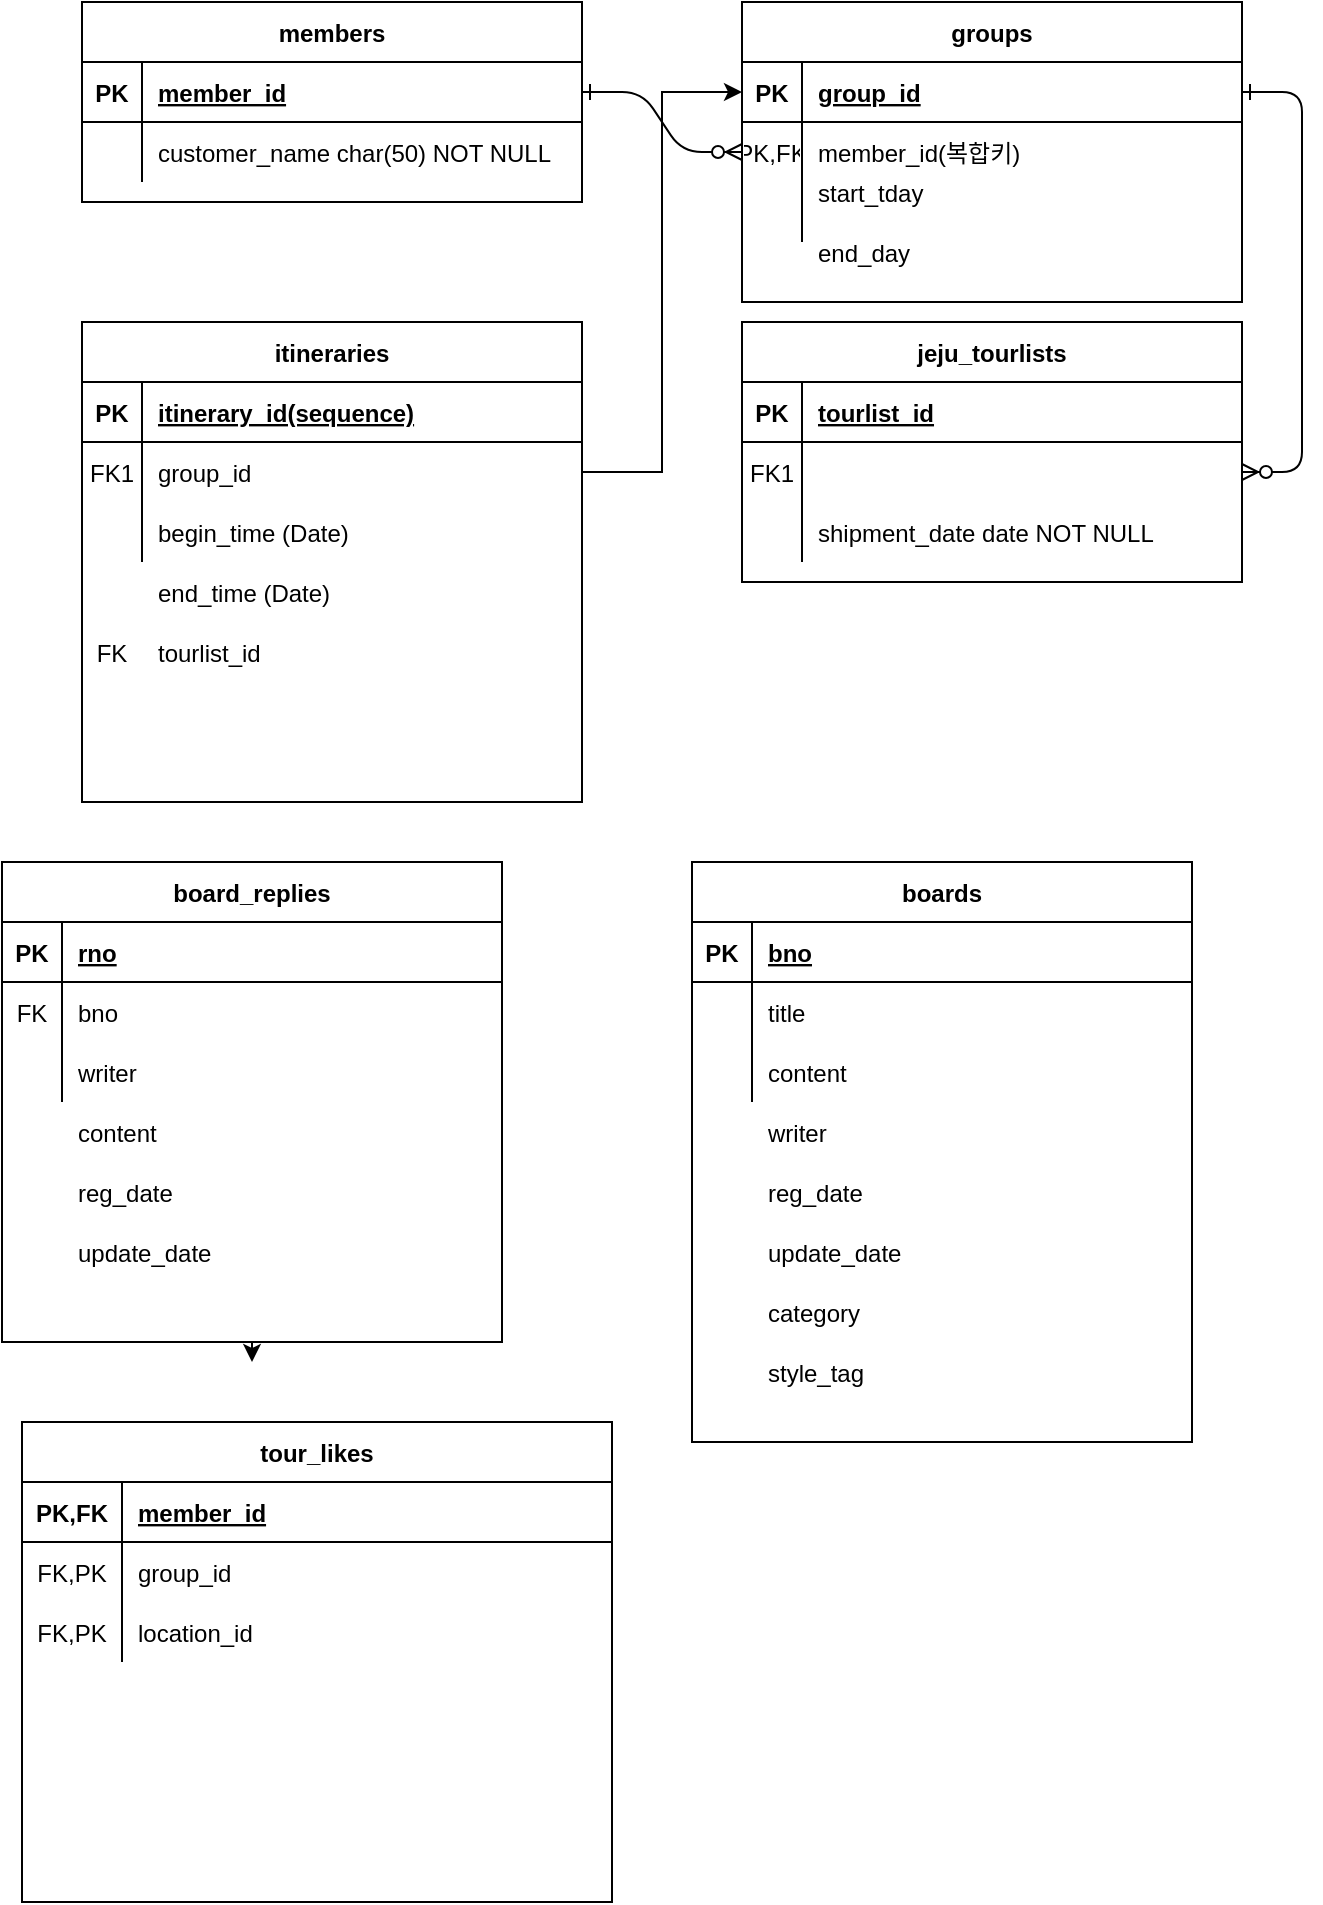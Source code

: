 <mxfile version="14.7.5" type="github">
  <diagram id="R2lEEEUBdFMjLlhIrx00" name="Page-1">
    <mxGraphModel dx="1022" dy="411" grid="1" gridSize="10" guides="1" tooltips="1" connect="1" arrows="1" fold="1" page="1" pageScale="1" pageWidth="850" pageHeight="1100" math="0" shadow="0" extFonts="Permanent Marker^https://fonts.googleapis.com/css?family=Permanent+Marker">
      <root>
        <mxCell id="0" />
        <mxCell id="1" parent="0" />
        <mxCell id="C-vyLk0tnHw3VtMMgP7b-1" value="" style="edgeStyle=entityRelationEdgeStyle;endArrow=ERzeroToMany;startArrow=ERone;endFill=1;startFill=0;" parent="1" source="C-vyLk0tnHw3VtMMgP7b-24" target="C-vyLk0tnHw3VtMMgP7b-6" edge="1">
          <mxGeometry width="100" height="100" relative="1" as="geometry">
            <mxPoint x="340" y="720" as="sourcePoint" />
            <mxPoint x="440" y="620" as="targetPoint" />
          </mxGeometry>
        </mxCell>
        <mxCell id="C-vyLk0tnHw3VtMMgP7b-12" value="" style="edgeStyle=entityRelationEdgeStyle;endArrow=ERzeroToMany;startArrow=ERone;endFill=1;startFill=0;" parent="1" source="C-vyLk0tnHw3VtMMgP7b-3" target="C-vyLk0tnHw3VtMMgP7b-17" edge="1">
          <mxGeometry width="100" height="100" relative="1" as="geometry">
            <mxPoint x="400" y="180" as="sourcePoint" />
            <mxPoint x="460" y="205" as="targetPoint" />
          </mxGeometry>
        </mxCell>
        <mxCell id="C-vyLk0tnHw3VtMMgP7b-2" value="groups" style="shape=table;startSize=30;container=1;collapsible=1;childLayout=tableLayout;fixedRows=1;rowLines=0;fontStyle=1;align=center;resizeLast=1;" parent="1" vertex="1">
          <mxGeometry x="450" y="120" width="250" height="150" as="geometry" />
        </mxCell>
        <mxCell id="C-vyLk0tnHw3VtMMgP7b-3" value="" style="shape=partialRectangle;collapsible=0;dropTarget=0;pointerEvents=0;fillColor=none;points=[[0,0.5],[1,0.5]];portConstraint=eastwest;top=0;left=0;right=0;bottom=1;" parent="C-vyLk0tnHw3VtMMgP7b-2" vertex="1">
          <mxGeometry y="30" width="250" height="30" as="geometry" />
        </mxCell>
        <mxCell id="C-vyLk0tnHw3VtMMgP7b-4" value="PK" style="shape=partialRectangle;overflow=hidden;connectable=0;fillColor=none;top=0;left=0;bottom=0;right=0;fontStyle=1;" parent="C-vyLk0tnHw3VtMMgP7b-3" vertex="1">
          <mxGeometry width="30" height="30" as="geometry" />
        </mxCell>
        <mxCell id="C-vyLk0tnHw3VtMMgP7b-5" value="group_id" style="shape=partialRectangle;overflow=hidden;connectable=0;fillColor=none;top=0;left=0;bottom=0;right=0;align=left;spacingLeft=6;fontStyle=5;" parent="C-vyLk0tnHw3VtMMgP7b-3" vertex="1">
          <mxGeometry x="30" width="220" height="30" as="geometry" />
        </mxCell>
        <mxCell id="C-vyLk0tnHw3VtMMgP7b-6" value="" style="shape=partialRectangle;collapsible=0;dropTarget=0;pointerEvents=0;fillColor=none;points=[[0,0.5],[1,0.5]];portConstraint=eastwest;top=0;left=0;right=0;bottom=0;" parent="C-vyLk0tnHw3VtMMgP7b-2" vertex="1">
          <mxGeometry y="60" width="250" height="30" as="geometry" />
        </mxCell>
        <mxCell id="C-vyLk0tnHw3VtMMgP7b-7" value="PK,FK" style="shape=partialRectangle;overflow=hidden;connectable=0;fillColor=none;top=0;left=0;bottom=0;right=0;" parent="C-vyLk0tnHw3VtMMgP7b-6" vertex="1">
          <mxGeometry width="30" height="30" as="geometry" />
        </mxCell>
        <mxCell id="C-vyLk0tnHw3VtMMgP7b-8" value="member_id(복합키)" style="shape=partialRectangle;overflow=hidden;connectable=0;fillColor=none;top=0;left=0;bottom=0;right=0;align=left;spacingLeft=6;" parent="C-vyLk0tnHw3VtMMgP7b-6" vertex="1">
          <mxGeometry x="30" width="220" height="30" as="geometry" />
        </mxCell>
        <mxCell id="C-vyLk0tnHw3VtMMgP7b-9" value="" style="shape=partialRectangle;collapsible=0;dropTarget=0;pointerEvents=0;fillColor=none;points=[[0,0.5],[1,0.5]];portConstraint=eastwest;top=0;left=0;right=0;bottom=0;" parent="C-vyLk0tnHw3VtMMgP7b-2" vertex="1">
          <mxGeometry y="90" width="250" height="30" as="geometry" />
        </mxCell>
        <mxCell id="C-vyLk0tnHw3VtMMgP7b-10" value="" style="shape=partialRectangle;overflow=hidden;connectable=0;fillColor=none;top=0;left=0;bottom=0;right=0;" parent="C-vyLk0tnHw3VtMMgP7b-9" vertex="1">
          <mxGeometry width="30" height="30" as="geometry" />
        </mxCell>
        <mxCell id="C-vyLk0tnHw3VtMMgP7b-11" value="" style="shape=partialRectangle;overflow=hidden;connectable=0;fillColor=none;top=0;left=0;bottom=0;right=0;align=left;spacingLeft=6;" parent="C-vyLk0tnHw3VtMMgP7b-9" vertex="1">
          <mxGeometry x="30" width="220" height="30" as="geometry" />
        </mxCell>
        <mxCell id="C-vyLk0tnHw3VtMMgP7b-13" value="jeju_tourlists" style="shape=table;startSize=30;container=1;collapsible=1;childLayout=tableLayout;fixedRows=1;rowLines=0;fontStyle=1;align=center;resizeLast=1;" parent="1" vertex="1">
          <mxGeometry x="450" y="280" width="250" height="130" as="geometry" />
        </mxCell>
        <mxCell id="C-vyLk0tnHw3VtMMgP7b-14" value="" style="shape=partialRectangle;collapsible=0;dropTarget=0;pointerEvents=0;fillColor=none;points=[[0,0.5],[1,0.5]];portConstraint=eastwest;top=0;left=0;right=0;bottom=1;" parent="C-vyLk0tnHw3VtMMgP7b-13" vertex="1">
          <mxGeometry y="30" width="250" height="30" as="geometry" />
        </mxCell>
        <mxCell id="C-vyLk0tnHw3VtMMgP7b-15" value="PK" style="shape=partialRectangle;overflow=hidden;connectable=0;fillColor=none;top=0;left=0;bottom=0;right=0;fontStyle=1;" parent="C-vyLk0tnHw3VtMMgP7b-14" vertex="1">
          <mxGeometry width="30" height="30" as="geometry" />
        </mxCell>
        <mxCell id="C-vyLk0tnHw3VtMMgP7b-16" value="tourlist_id" style="shape=partialRectangle;overflow=hidden;connectable=0;fillColor=none;top=0;left=0;bottom=0;right=0;align=left;spacingLeft=6;fontStyle=5;" parent="C-vyLk0tnHw3VtMMgP7b-14" vertex="1">
          <mxGeometry x="30" width="220" height="30" as="geometry" />
        </mxCell>
        <mxCell id="C-vyLk0tnHw3VtMMgP7b-17" value="" style="shape=partialRectangle;collapsible=0;dropTarget=0;pointerEvents=0;fillColor=none;points=[[0,0.5],[1,0.5]];portConstraint=eastwest;top=0;left=0;right=0;bottom=0;" parent="C-vyLk0tnHw3VtMMgP7b-13" vertex="1">
          <mxGeometry y="60" width="250" height="30" as="geometry" />
        </mxCell>
        <mxCell id="C-vyLk0tnHw3VtMMgP7b-18" value="FK1" style="shape=partialRectangle;overflow=hidden;connectable=0;fillColor=none;top=0;left=0;bottom=0;right=0;" parent="C-vyLk0tnHw3VtMMgP7b-17" vertex="1">
          <mxGeometry width="30" height="30" as="geometry" />
        </mxCell>
        <mxCell id="C-vyLk0tnHw3VtMMgP7b-19" value="" style="shape=partialRectangle;overflow=hidden;connectable=0;fillColor=none;top=0;left=0;bottom=0;right=0;align=left;spacingLeft=6;" parent="C-vyLk0tnHw3VtMMgP7b-17" vertex="1">
          <mxGeometry x="30" width="220" height="30" as="geometry" />
        </mxCell>
        <mxCell id="C-vyLk0tnHw3VtMMgP7b-20" value="" style="shape=partialRectangle;collapsible=0;dropTarget=0;pointerEvents=0;fillColor=none;points=[[0,0.5],[1,0.5]];portConstraint=eastwest;top=0;left=0;right=0;bottom=0;" parent="C-vyLk0tnHw3VtMMgP7b-13" vertex="1">
          <mxGeometry y="90" width="250" height="30" as="geometry" />
        </mxCell>
        <mxCell id="C-vyLk0tnHw3VtMMgP7b-21" value="" style="shape=partialRectangle;overflow=hidden;connectable=0;fillColor=none;top=0;left=0;bottom=0;right=0;" parent="C-vyLk0tnHw3VtMMgP7b-20" vertex="1">
          <mxGeometry width="30" height="30" as="geometry" />
        </mxCell>
        <mxCell id="C-vyLk0tnHw3VtMMgP7b-22" value="shipment_date date NOT NULL" style="shape=partialRectangle;overflow=hidden;connectable=0;fillColor=none;top=0;left=0;bottom=0;right=0;align=left;spacingLeft=6;" parent="C-vyLk0tnHw3VtMMgP7b-20" vertex="1">
          <mxGeometry x="30" width="220" height="30" as="geometry" />
        </mxCell>
        <mxCell id="C-vyLk0tnHw3VtMMgP7b-23" value="members" style="shape=table;startSize=30;container=1;collapsible=1;childLayout=tableLayout;fixedRows=1;rowLines=0;fontStyle=1;align=center;resizeLast=1;" parent="1" vertex="1">
          <mxGeometry x="120" y="120" width="250" height="100" as="geometry" />
        </mxCell>
        <mxCell id="C-vyLk0tnHw3VtMMgP7b-24" value="" style="shape=partialRectangle;collapsible=0;dropTarget=0;pointerEvents=0;fillColor=none;points=[[0,0.5],[1,0.5]];portConstraint=eastwest;top=0;left=0;right=0;bottom=1;" parent="C-vyLk0tnHw3VtMMgP7b-23" vertex="1">
          <mxGeometry y="30" width="250" height="30" as="geometry" />
        </mxCell>
        <mxCell id="C-vyLk0tnHw3VtMMgP7b-25" value="PK" style="shape=partialRectangle;overflow=hidden;connectable=0;fillColor=none;top=0;left=0;bottom=0;right=0;fontStyle=1;" parent="C-vyLk0tnHw3VtMMgP7b-24" vertex="1">
          <mxGeometry width="30" height="30" as="geometry" />
        </mxCell>
        <mxCell id="C-vyLk0tnHw3VtMMgP7b-26" value="member_id" style="shape=partialRectangle;overflow=hidden;connectable=0;fillColor=none;top=0;left=0;bottom=0;right=0;align=left;spacingLeft=6;fontStyle=5;" parent="C-vyLk0tnHw3VtMMgP7b-24" vertex="1">
          <mxGeometry x="30" width="220" height="30" as="geometry" />
        </mxCell>
        <mxCell id="C-vyLk0tnHw3VtMMgP7b-27" value="" style="shape=partialRectangle;collapsible=0;dropTarget=0;pointerEvents=0;fillColor=none;points=[[0,0.5],[1,0.5]];portConstraint=eastwest;top=0;left=0;right=0;bottom=0;" parent="C-vyLk0tnHw3VtMMgP7b-23" vertex="1">
          <mxGeometry y="60" width="250" height="30" as="geometry" />
        </mxCell>
        <mxCell id="C-vyLk0tnHw3VtMMgP7b-28" value="" style="shape=partialRectangle;overflow=hidden;connectable=0;fillColor=none;top=0;left=0;bottom=0;right=0;" parent="C-vyLk0tnHw3VtMMgP7b-27" vertex="1">
          <mxGeometry width="30" height="30" as="geometry" />
        </mxCell>
        <mxCell id="C-vyLk0tnHw3VtMMgP7b-29" value="customer_name char(50) NOT NULL" style="shape=partialRectangle;overflow=hidden;connectable=0;fillColor=none;top=0;left=0;bottom=0;right=0;align=left;spacingLeft=6;" parent="C-vyLk0tnHw3VtMMgP7b-27" vertex="1">
          <mxGeometry x="30" width="220" height="30" as="geometry" />
        </mxCell>
        <mxCell id="G1X6z-pqs9MJgb4z-90c-1" value="itineraries" style="shape=table;startSize=30;container=1;collapsible=1;childLayout=tableLayout;fixedRows=1;rowLines=0;fontStyle=1;align=center;resizeLast=1;" vertex="1" parent="1">
          <mxGeometry x="120" y="280" width="250" height="240" as="geometry" />
        </mxCell>
        <mxCell id="G1X6z-pqs9MJgb4z-90c-2" value="" style="shape=partialRectangle;collapsible=0;dropTarget=0;pointerEvents=0;fillColor=none;points=[[0,0.5],[1,0.5]];portConstraint=eastwest;top=0;left=0;right=0;bottom=1;" vertex="1" parent="G1X6z-pqs9MJgb4z-90c-1">
          <mxGeometry y="30" width="250" height="30" as="geometry" />
        </mxCell>
        <mxCell id="G1X6z-pqs9MJgb4z-90c-3" value="PK" style="shape=partialRectangle;overflow=hidden;connectable=0;fillColor=none;top=0;left=0;bottom=0;right=0;fontStyle=1;" vertex="1" parent="G1X6z-pqs9MJgb4z-90c-2">
          <mxGeometry width="30" height="30" as="geometry" />
        </mxCell>
        <mxCell id="G1X6z-pqs9MJgb4z-90c-4" value="itinerary_id(sequence)" style="shape=partialRectangle;overflow=hidden;connectable=0;fillColor=none;top=0;left=0;bottom=0;right=0;align=left;spacingLeft=6;fontStyle=5;" vertex="1" parent="G1X6z-pqs9MJgb4z-90c-2">
          <mxGeometry x="30" width="220" height="30" as="geometry" />
        </mxCell>
        <mxCell id="G1X6z-pqs9MJgb4z-90c-5" value="" style="shape=partialRectangle;collapsible=0;dropTarget=0;pointerEvents=0;fillColor=none;points=[[0,0.5],[1,0.5]];portConstraint=eastwest;top=0;left=0;right=0;bottom=0;" vertex="1" parent="G1X6z-pqs9MJgb4z-90c-1">
          <mxGeometry y="60" width="250" height="30" as="geometry" />
        </mxCell>
        <mxCell id="G1X6z-pqs9MJgb4z-90c-6" value="FK1" style="shape=partialRectangle;overflow=hidden;connectable=0;fillColor=none;top=0;left=0;bottom=0;right=0;" vertex="1" parent="G1X6z-pqs9MJgb4z-90c-5">
          <mxGeometry width="30" height="30" as="geometry" />
        </mxCell>
        <mxCell id="G1X6z-pqs9MJgb4z-90c-7" value="group_id" style="shape=partialRectangle;overflow=hidden;connectable=0;fillColor=none;top=0;left=0;bottom=0;right=0;align=left;spacingLeft=6;" vertex="1" parent="G1X6z-pqs9MJgb4z-90c-5">
          <mxGeometry x="30" width="220" height="30" as="geometry" />
        </mxCell>
        <mxCell id="G1X6z-pqs9MJgb4z-90c-8" value="" style="shape=partialRectangle;collapsible=0;dropTarget=0;pointerEvents=0;fillColor=none;points=[[0,0.5],[1,0.5]];portConstraint=eastwest;top=0;left=0;right=0;bottom=0;" vertex="1" parent="G1X6z-pqs9MJgb4z-90c-1">
          <mxGeometry y="90" width="250" height="30" as="geometry" />
        </mxCell>
        <mxCell id="G1X6z-pqs9MJgb4z-90c-9" value="" style="shape=partialRectangle;overflow=hidden;connectable=0;fillColor=none;top=0;left=0;bottom=0;right=0;" vertex="1" parent="G1X6z-pqs9MJgb4z-90c-8">
          <mxGeometry width="30" height="30" as="geometry" />
        </mxCell>
        <mxCell id="G1X6z-pqs9MJgb4z-90c-10" value="begin_time (Date)" style="shape=partialRectangle;overflow=hidden;connectable=0;fillColor=none;top=0;left=0;bottom=0;right=0;align=left;spacingLeft=6;" vertex="1" parent="G1X6z-pqs9MJgb4z-90c-8">
          <mxGeometry x="30" width="220" height="30" as="geometry" />
        </mxCell>
        <mxCell id="G1X6z-pqs9MJgb4z-90c-11" value="end_time (Date)" style="shape=partialRectangle;overflow=hidden;connectable=0;fillColor=none;top=0;left=0;bottom=0;right=0;align=left;spacingLeft=6;" vertex="1" parent="1">
          <mxGeometry x="150" y="400" width="220" height="30" as="geometry" />
        </mxCell>
        <mxCell id="G1X6z-pqs9MJgb4z-90c-12" value="tourlist_id" style="shape=partialRectangle;overflow=hidden;connectable=0;fillColor=none;top=0;left=0;bottom=0;right=0;align=left;spacingLeft=6;" vertex="1" parent="1">
          <mxGeometry x="150" y="430" width="220" height="30" as="geometry" />
        </mxCell>
        <mxCell id="G1X6z-pqs9MJgb4z-90c-13" value="FK" style="shape=partialRectangle;overflow=hidden;connectable=0;fillColor=none;top=0;left=0;bottom=0;right=0;" vertex="1" parent="1">
          <mxGeometry x="120" y="430" width="30" height="30" as="geometry" />
        </mxCell>
        <mxCell id="G1X6z-pqs9MJgb4z-90c-14" style="edgeStyle=orthogonalEdgeStyle;rounded=0;orthogonalLoop=1;jettySize=auto;html=1;exitX=1;exitY=0.5;exitDx=0;exitDy=0;entryX=0;entryY=0.5;entryDx=0;entryDy=0;" edge="1" parent="1" source="G1X6z-pqs9MJgb4z-90c-5" target="C-vyLk0tnHw3VtMMgP7b-3">
          <mxGeometry relative="1" as="geometry" />
        </mxCell>
        <mxCell id="G1X6z-pqs9MJgb4z-90c-15" value="start_tday" style="shape=partialRectangle;overflow=hidden;connectable=0;fillColor=none;top=0;left=0;bottom=0;right=0;align=left;spacingLeft=6;" vertex="1" parent="1">
          <mxGeometry x="480" y="200" width="220" height="30" as="geometry" />
        </mxCell>
        <mxCell id="G1X6z-pqs9MJgb4z-90c-16" value="end_day" style="shape=partialRectangle;overflow=hidden;connectable=0;fillColor=none;top=0;left=0;bottom=0;right=0;align=left;spacingLeft=6;" vertex="1" parent="1">
          <mxGeometry x="480" y="230" width="220" height="30" as="geometry" />
        </mxCell>
        <mxCell id="G1X6z-pqs9MJgb4z-90c-17" value="boards" style="shape=table;startSize=30;container=1;collapsible=1;childLayout=tableLayout;fixedRows=1;rowLines=0;fontStyle=1;align=center;resizeLast=1;" vertex="1" parent="1">
          <mxGeometry x="425" y="550" width="250" height="290" as="geometry" />
        </mxCell>
        <mxCell id="G1X6z-pqs9MJgb4z-90c-18" value="" style="shape=partialRectangle;collapsible=0;dropTarget=0;pointerEvents=0;fillColor=none;points=[[0,0.5],[1,0.5]];portConstraint=eastwest;top=0;left=0;right=0;bottom=1;" vertex="1" parent="G1X6z-pqs9MJgb4z-90c-17">
          <mxGeometry y="30" width="250" height="30" as="geometry" />
        </mxCell>
        <mxCell id="G1X6z-pqs9MJgb4z-90c-19" value="PK" style="shape=partialRectangle;overflow=hidden;connectable=0;fillColor=none;top=0;left=0;bottom=0;right=0;fontStyle=1;" vertex="1" parent="G1X6z-pqs9MJgb4z-90c-18">
          <mxGeometry width="30" height="30" as="geometry" />
        </mxCell>
        <mxCell id="G1X6z-pqs9MJgb4z-90c-20" value="bno" style="shape=partialRectangle;overflow=hidden;connectable=0;fillColor=none;top=0;left=0;bottom=0;right=0;align=left;spacingLeft=6;fontStyle=5;" vertex="1" parent="G1X6z-pqs9MJgb4z-90c-18">
          <mxGeometry x="30" width="220" height="30" as="geometry" />
        </mxCell>
        <mxCell id="G1X6z-pqs9MJgb4z-90c-21" value="" style="shape=partialRectangle;collapsible=0;dropTarget=0;pointerEvents=0;fillColor=none;points=[[0,0.5],[1,0.5]];portConstraint=eastwest;top=0;left=0;right=0;bottom=0;" vertex="1" parent="G1X6z-pqs9MJgb4z-90c-17">
          <mxGeometry y="60" width="250" height="30" as="geometry" />
        </mxCell>
        <mxCell id="G1X6z-pqs9MJgb4z-90c-22" value="" style="shape=partialRectangle;overflow=hidden;connectable=0;fillColor=none;top=0;left=0;bottom=0;right=0;" vertex="1" parent="G1X6z-pqs9MJgb4z-90c-21">
          <mxGeometry width="30" height="30" as="geometry" />
        </mxCell>
        <mxCell id="G1X6z-pqs9MJgb4z-90c-23" value="title" style="shape=partialRectangle;overflow=hidden;connectable=0;fillColor=none;top=0;left=0;bottom=0;right=0;align=left;spacingLeft=6;" vertex="1" parent="G1X6z-pqs9MJgb4z-90c-21">
          <mxGeometry x="30" width="220" height="30" as="geometry" />
        </mxCell>
        <mxCell id="G1X6z-pqs9MJgb4z-90c-24" value="" style="shape=partialRectangle;collapsible=0;dropTarget=0;pointerEvents=0;fillColor=none;points=[[0,0.5],[1,0.5]];portConstraint=eastwest;top=0;left=0;right=0;bottom=0;" vertex="1" parent="G1X6z-pqs9MJgb4z-90c-17">
          <mxGeometry y="90" width="250" height="30" as="geometry" />
        </mxCell>
        <mxCell id="G1X6z-pqs9MJgb4z-90c-25" value="" style="shape=partialRectangle;overflow=hidden;connectable=0;fillColor=none;top=0;left=0;bottom=0;right=0;" vertex="1" parent="G1X6z-pqs9MJgb4z-90c-24">
          <mxGeometry width="30" height="30" as="geometry" />
        </mxCell>
        <mxCell id="G1X6z-pqs9MJgb4z-90c-26" value="content" style="shape=partialRectangle;overflow=hidden;connectable=0;fillColor=none;top=0;left=0;bottom=0;right=0;align=left;spacingLeft=6;" vertex="1" parent="G1X6z-pqs9MJgb4z-90c-24">
          <mxGeometry x="30" width="220" height="30" as="geometry" />
        </mxCell>
        <mxCell id="G1X6z-pqs9MJgb4z-90c-45" style="edgeStyle=orthogonalEdgeStyle;rounded=0;orthogonalLoop=1;jettySize=auto;html=1;exitX=0.5;exitY=1;exitDx=0;exitDy=0;" edge="1" parent="1" source="G1X6z-pqs9MJgb4z-90c-27">
          <mxGeometry relative="1" as="geometry">
            <mxPoint x="205" y="800" as="targetPoint" />
          </mxGeometry>
        </mxCell>
        <mxCell id="G1X6z-pqs9MJgb4z-90c-27" value="board_replies" style="shape=table;startSize=30;container=1;collapsible=1;childLayout=tableLayout;fixedRows=1;rowLines=0;fontStyle=1;align=center;resizeLast=1;" vertex="1" parent="1">
          <mxGeometry x="80" y="550" width="250" height="240" as="geometry" />
        </mxCell>
        <mxCell id="G1X6z-pqs9MJgb4z-90c-28" value="" style="shape=partialRectangle;collapsible=0;dropTarget=0;pointerEvents=0;fillColor=none;points=[[0,0.5],[1,0.5]];portConstraint=eastwest;top=0;left=0;right=0;bottom=1;" vertex="1" parent="G1X6z-pqs9MJgb4z-90c-27">
          <mxGeometry y="30" width="250" height="30" as="geometry" />
        </mxCell>
        <mxCell id="G1X6z-pqs9MJgb4z-90c-29" value="PK" style="shape=partialRectangle;overflow=hidden;connectable=0;fillColor=none;top=0;left=0;bottom=0;right=0;fontStyle=1;" vertex="1" parent="G1X6z-pqs9MJgb4z-90c-28">
          <mxGeometry width="30" height="30" as="geometry" />
        </mxCell>
        <mxCell id="G1X6z-pqs9MJgb4z-90c-30" value="rno" style="shape=partialRectangle;overflow=hidden;connectable=0;fillColor=none;top=0;left=0;bottom=0;right=0;align=left;spacingLeft=6;fontStyle=5;" vertex="1" parent="G1X6z-pqs9MJgb4z-90c-28">
          <mxGeometry x="30" width="220" height="30" as="geometry" />
        </mxCell>
        <mxCell id="G1X6z-pqs9MJgb4z-90c-31" value="" style="shape=partialRectangle;collapsible=0;dropTarget=0;pointerEvents=0;fillColor=none;points=[[0,0.5],[1,0.5]];portConstraint=eastwest;top=0;left=0;right=0;bottom=0;" vertex="1" parent="G1X6z-pqs9MJgb4z-90c-27">
          <mxGeometry y="60" width="250" height="30" as="geometry" />
        </mxCell>
        <mxCell id="G1X6z-pqs9MJgb4z-90c-32" value="FK" style="shape=partialRectangle;overflow=hidden;connectable=0;fillColor=none;top=0;left=0;bottom=0;right=0;" vertex="1" parent="G1X6z-pqs9MJgb4z-90c-31">
          <mxGeometry width="30" height="30" as="geometry" />
        </mxCell>
        <mxCell id="G1X6z-pqs9MJgb4z-90c-33" value="bno" style="shape=partialRectangle;overflow=hidden;connectable=0;fillColor=none;top=0;left=0;bottom=0;right=0;align=left;spacingLeft=6;" vertex="1" parent="G1X6z-pqs9MJgb4z-90c-31">
          <mxGeometry x="30" width="220" height="30" as="geometry" />
        </mxCell>
        <mxCell id="G1X6z-pqs9MJgb4z-90c-34" value="" style="shape=partialRectangle;collapsible=0;dropTarget=0;pointerEvents=0;fillColor=none;points=[[0,0.5],[1,0.5]];portConstraint=eastwest;top=0;left=0;right=0;bottom=0;" vertex="1" parent="G1X6z-pqs9MJgb4z-90c-27">
          <mxGeometry y="90" width="250" height="30" as="geometry" />
        </mxCell>
        <mxCell id="G1X6z-pqs9MJgb4z-90c-35" value="" style="shape=partialRectangle;overflow=hidden;connectable=0;fillColor=none;top=0;left=0;bottom=0;right=0;" vertex="1" parent="G1X6z-pqs9MJgb4z-90c-34">
          <mxGeometry width="30" height="30" as="geometry" />
        </mxCell>
        <mxCell id="G1X6z-pqs9MJgb4z-90c-36" value="writer" style="shape=partialRectangle;overflow=hidden;connectable=0;fillColor=none;top=0;left=0;bottom=0;right=0;align=left;spacingLeft=6;" vertex="1" parent="G1X6z-pqs9MJgb4z-90c-34">
          <mxGeometry x="30" width="220" height="30" as="geometry" />
        </mxCell>
        <mxCell id="G1X6z-pqs9MJgb4z-90c-37" value="writer" style="shape=partialRectangle;overflow=hidden;connectable=0;fillColor=none;top=0;left=0;bottom=0;right=0;align=left;spacingLeft=6;" vertex="1" parent="1">
          <mxGeometry x="455" y="670" width="220" height="30" as="geometry" />
        </mxCell>
        <mxCell id="G1X6z-pqs9MJgb4z-90c-38" value="reg_date" style="shape=partialRectangle;overflow=hidden;connectable=0;fillColor=none;top=0;left=0;bottom=0;right=0;align=left;spacingLeft=6;" vertex="1" parent="1">
          <mxGeometry x="455" y="700" width="220" height="30" as="geometry" />
        </mxCell>
        <mxCell id="G1X6z-pqs9MJgb4z-90c-39" value="update_date" style="shape=partialRectangle;overflow=hidden;connectable=0;fillColor=none;top=0;left=0;bottom=0;right=0;align=left;spacingLeft=6;" vertex="1" parent="1">
          <mxGeometry x="455" y="730" width="220" height="30" as="geometry" />
        </mxCell>
        <mxCell id="G1X6z-pqs9MJgb4z-90c-40" value="category" style="shape=partialRectangle;overflow=hidden;connectable=0;fillColor=none;top=0;left=0;bottom=0;right=0;align=left;spacingLeft=6;" vertex="1" parent="1">
          <mxGeometry x="455" y="760" width="220" height="30" as="geometry" />
        </mxCell>
        <mxCell id="G1X6z-pqs9MJgb4z-90c-41" value="style_tag" style="shape=partialRectangle;overflow=hidden;connectable=0;fillColor=none;top=0;left=0;bottom=0;right=0;align=left;spacingLeft=6;" vertex="1" parent="1">
          <mxGeometry x="455" y="790" width="220" height="30" as="geometry" />
        </mxCell>
        <mxCell id="G1X6z-pqs9MJgb4z-90c-42" value="content" style="shape=partialRectangle;overflow=hidden;connectable=0;fillColor=none;top=0;left=0;bottom=0;right=0;align=left;spacingLeft=6;" vertex="1" parent="1">
          <mxGeometry x="110" y="670" width="220" height="30" as="geometry" />
        </mxCell>
        <mxCell id="G1X6z-pqs9MJgb4z-90c-43" value="reg_date" style="shape=partialRectangle;overflow=hidden;connectable=0;fillColor=none;top=0;left=0;bottom=0;right=0;align=left;spacingLeft=6;" vertex="1" parent="1">
          <mxGeometry x="110" y="700" width="220" height="30" as="geometry" />
        </mxCell>
        <mxCell id="G1X6z-pqs9MJgb4z-90c-44" value="update_date" style="shape=partialRectangle;overflow=hidden;connectable=0;fillColor=none;top=0;left=0;bottom=0;right=0;align=left;spacingLeft=6;" vertex="1" parent="1">
          <mxGeometry x="110" y="730" width="220" height="30" as="geometry" />
        </mxCell>
        <mxCell id="G1X6z-pqs9MJgb4z-90c-46" value="tour_likes" style="shape=table;startSize=30;container=1;collapsible=1;childLayout=tableLayout;fixedRows=1;rowLines=0;fontStyle=1;align=center;resizeLast=1;" vertex="1" parent="1">
          <mxGeometry x="90" y="830" width="295" height="240" as="geometry" />
        </mxCell>
        <mxCell id="G1X6z-pqs9MJgb4z-90c-47" value="" style="shape=partialRectangle;collapsible=0;dropTarget=0;pointerEvents=0;fillColor=none;points=[[0,0.5],[1,0.5]];portConstraint=eastwest;top=0;left=0;right=0;bottom=1;" vertex="1" parent="G1X6z-pqs9MJgb4z-90c-46">
          <mxGeometry y="30" width="295" height="30" as="geometry" />
        </mxCell>
        <mxCell id="G1X6z-pqs9MJgb4z-90c-48" value="PK,FK" style="shape=partialRectangle;overflow=hidden;connectable=0;fillColor=none;top=0;left=0;bottom=0;right=0;fontStyle=1;" vertex="1" parent="G1X6z-pqs9MJgb4z-90c-47">
          <mxGeometry width="50" height="30" as="geometry" />
        </mxCell>
        <mxCell id="G1X6z-pqs9MJgb4z-90c-49" value="member_id" style="shape=partialRectangle;overflow=hidden;connectable=0;fillColor=none;top=0;left=0;bottom=0;right=0;align=left;spacingLeft=6;fontStyle=5;" vertex="1" parent="G1X6z-pqs9MJgb4z-90c-47">
          <mxGeometry x="50" width="245" height="30" as="geometry" />
        </mxCell>
        <mxCell id="G1X6z-pqs9MJgb4z-90c-50" value="" style="shape=partialRectangle;collapsible=0;dropTarget=0;pointerEvents=0;fillColor=none;points=[[0,0.5],[1,0.5]];portConstraint=eastwest;top=0;left=0;right=0;bottom=0;" vertex="1" parent="G1X6z-pqs9MJgb4z-90c-46">
          <mxGeometry y="60" width="295" height="30" as="geometry" />
        </mxCell>
        <mxCell id="G1X6z-pqs9MJgb4z-90c-51" value="FK,PK" style="shape=partialRectangle;overflow=hidden;connectable=0;fillColor=none;top=0;left=0;bottom=0;right=0;" vertex="1" parent="G1X6z-pqs9MJgb4z-90c-50">
          <mxGeometry width="50" height="30" as="geometry" />
        </mxCell>
        <mxCell id="G1X6z-pqs9MJgb4z-90c-52" value="group_id" style="shape=partialRectangle;overflow=hidden;connectable=0;fillColor=none;top=0;left=0;bottom=0;right=0;align=left;spacingLeft=6;" vertex="1" parent="G1X6z-pqs9MJgb4z-90c-50">
          <mxGeometry x="50" width="245" height="30" as="geometry" />
        </mxCell>
        <mxCell id="G1X6z-pqs9MJgb4z-90c-53" value="" style="shape=partialRectangle;collapsible=0;dropTarget=0;pointerEvents=0;fillColor=none;points=[[0,0.5],[1,0.5]];portConstraint=eastwest;top=0;left=0;right=0;bottom=0;" vertex="1" parent="G1X6z-pqs9MJgb4z-90c-46">
          <mxGeometry y="90" width="295" height="30" as="geometry" />
        </mxCell>
        <mxCell id="G1X6z-pqs9MJgb4z-90c-54" value="FK,PK" style="shape=partialRectangle;overflow=hidden;connectable=0;fillColor=none;top=0;left=0;bottom=0;right=0;" vertex="1" parent="G1X6z-pqs9MJgb4z-90c-53">
          <mxGeometry width="50" height="30" as="geometry" />
        </mxCell>
        <mxCell id="G1X6z-pqs9MJgb4z-90c-55" value="location_id" style="shape=partialRectangle;overflow=hidden;connectable=0;fillColor=none;top=0;left=0;bottom=0;right=0;align=left;spacingLeft=6;" vertex="1" parent="G1X6z-pqs9MJgb4z-90c-53">
          <mxGeometry x="50" width="245" height="30" as="geometry" />
        </mxCell>
        <mxCell id="G1X6z-pqs9MJgb4z-90c-56" value="" style="shape=partialRectangle;overflow=hidden;connectable=0;fillColor=none;top=0;left=0;bottom=0;right=0;align=left;spacingLeft=6;" vertex="1" parent="1">
          <mxGeometry x="140" y="950" width="245" height="30" as="geometry" />
        </mxCell>
        <mxCell id="G1X6z-pqs9MJgb4z-90c-57" value="" style="shape=partialRectangle;overflow=hidden;connectable=0;fillColor=none;top=0;left=0;bottom=0;right=0;" vertex="1" parent="1">
          <mxGeometry x="90" y="950" width="50" height="30" as="geometry" />
        </mxCell>
      </root>
    </mxGraphModel>
  </diagram>
</mxfile>
